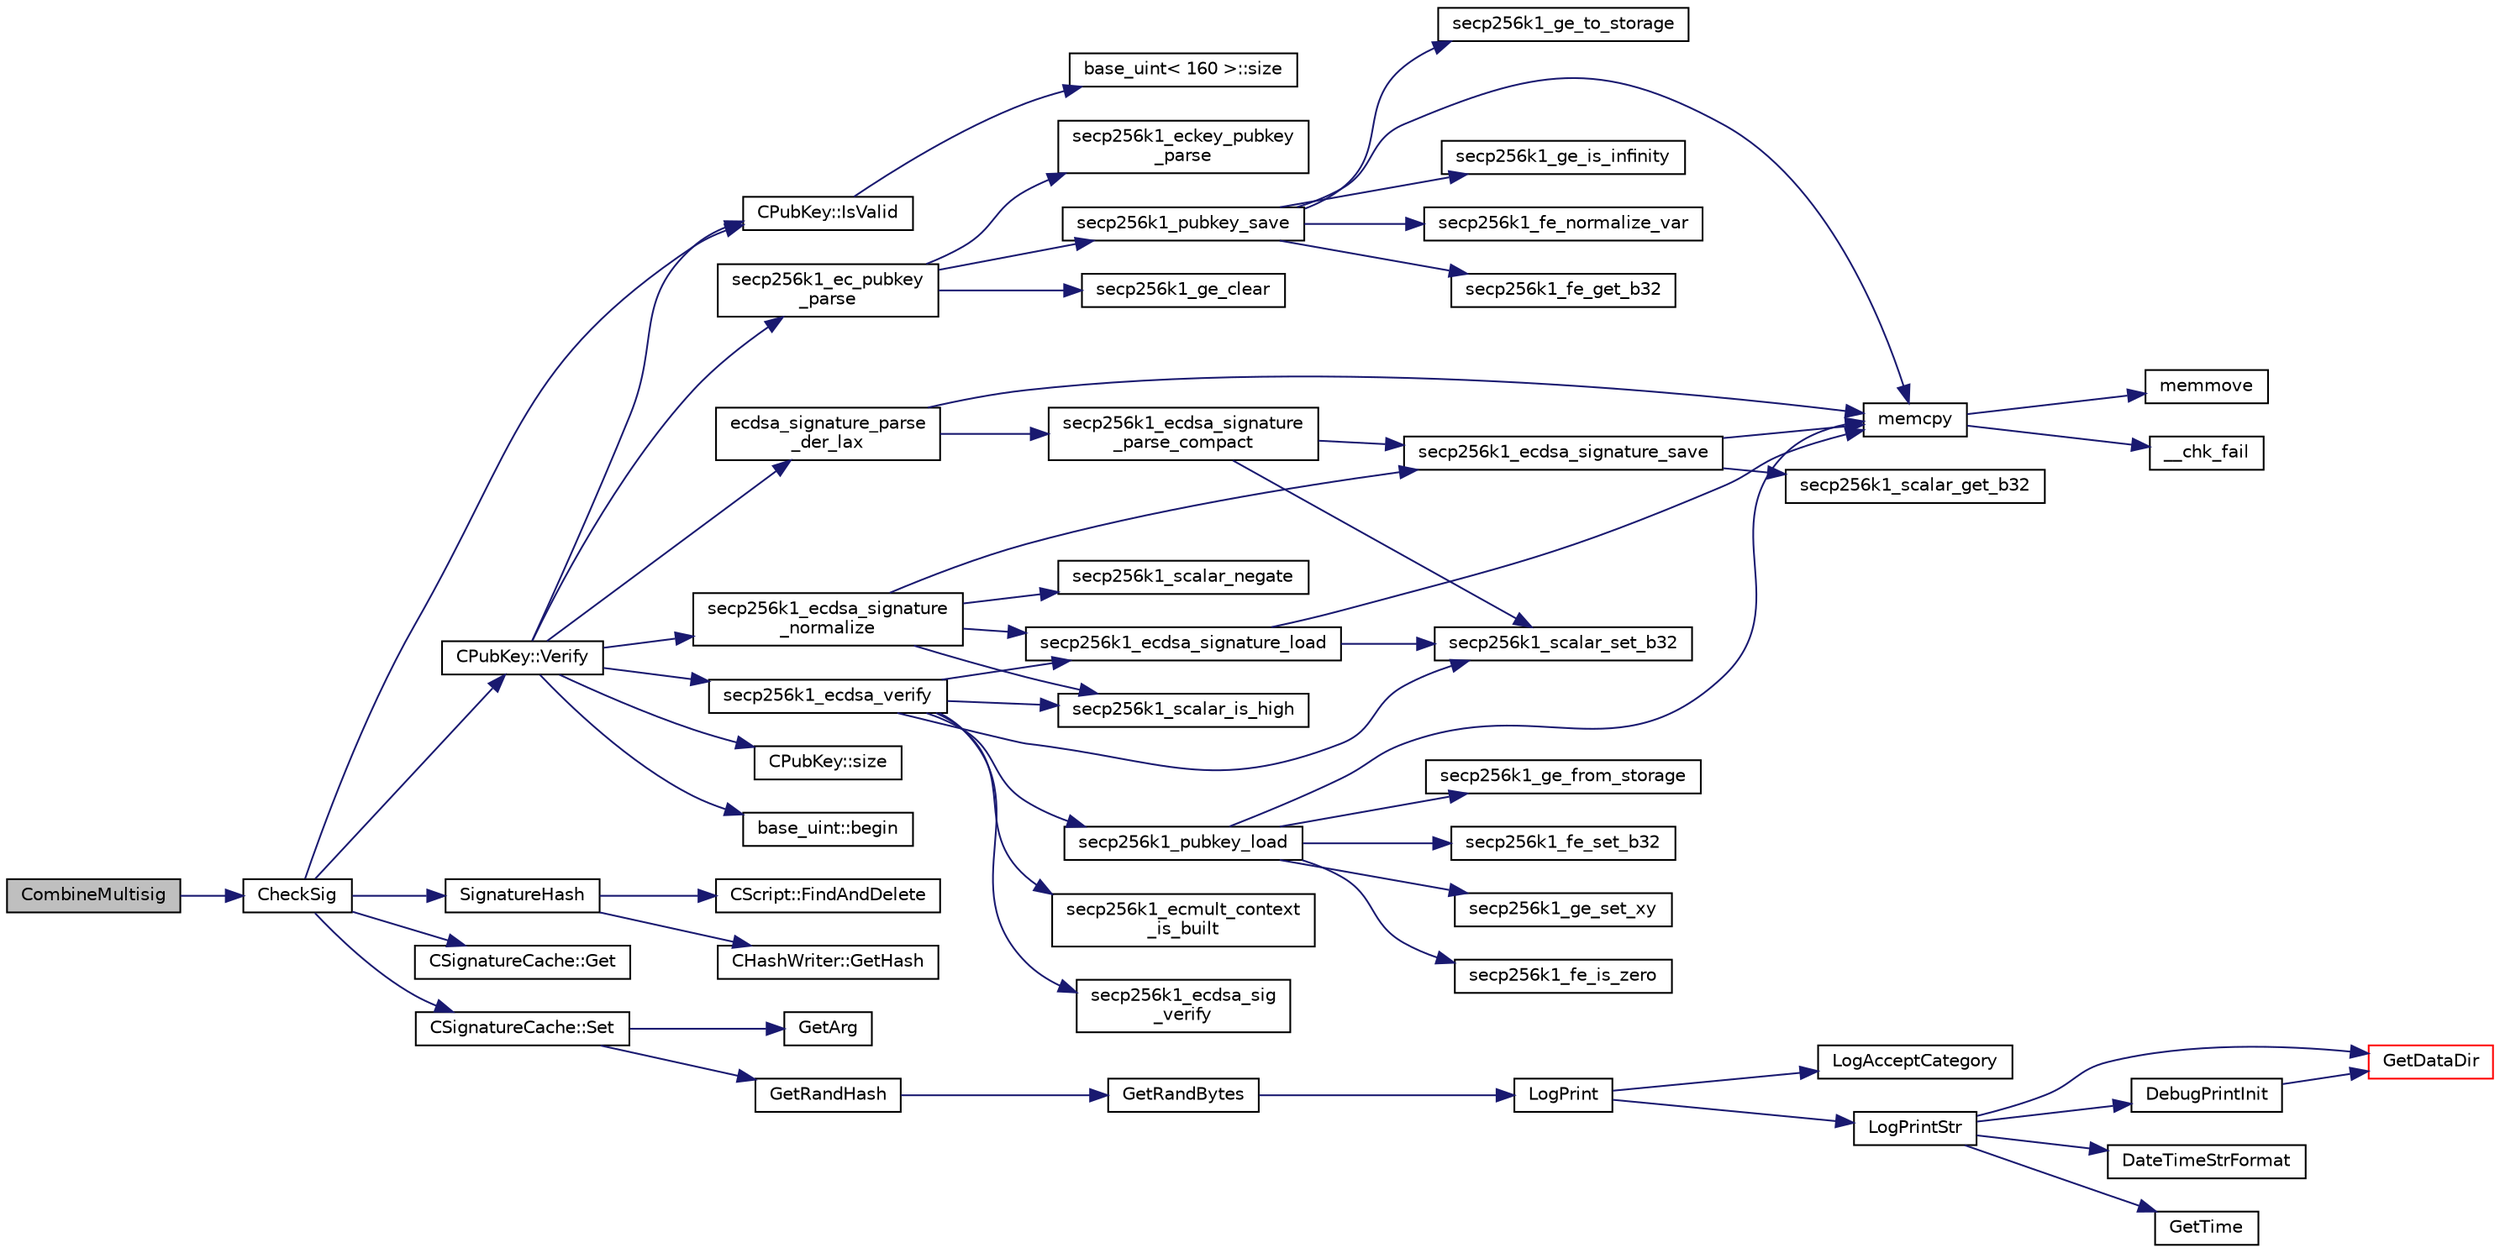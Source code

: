 digraph "CombineMultisig"
{
  edge [fontname="Helvetica",fontsize="10",labelfontname="Helvetica",labelfontsize="10"];
  node [fontname="Helvetica",fontsize="10",shape=record];
  rankdir="LR";
  Node808 [label="CombineMultisig",height=0.2,width=0.4,color="black", fillcolor="grey75", style="filled", fontcolor="black"];
  Node808 -> Node809 [color="midnightblue",fontsize="10",style="solid",fontname="Helvetica"];
  Node809 [label="CheckSig",height=0.2,width=0.4,color="black", fillcolor="white", style="filled",URL="$dd/d0f/script_8cpp.html#af1a7eb0123f11ad1154249f4a4c1a9d1"];
  Node809 -> Node810 [color="midnightblue",fontsize="10",style="solid",fontname="Helvetica"];
  Node810 [label="CPubKey::IsValid",height=0.2,width=0.4,color="black", fillcolor="white", style="filled",URL="$da/d4e/class_c_pub_key.html#a4fa94293cf8577fd039b9a133f6c7f30"];
  Node810 -> Node811 [color="midnightblue",fontsize="10",style="solid",fontname="Helvetica"];
  Node811 [label="base_uint\< 160 \>::size",height=0.2,width=0.4,color="black", fillcolor="white", style="filled",URL="$da/df7/classbase__uint.html#a1f49b034e686269601ea89b0319b8004"];
  Node809 -> Node812 [color="midnightblue",fontsize="10",style="solid",fontname="Helvetica"];
  Node812 [label="SignatureHash",height=0.2,width=0.4,color="black", fillcolor="white", style="filled",URL="$dd/d0f/script_8cpp.html#a4086161bb714485e7e3662d9b0ceed7d"];
  Node812 -> Node813 [color="midnightblue",fontsize="10",style="solid",fontname="Helvetica"];
  Node813 [label="CScript::FindAndDelete",height=0.2,width=0.4,color="black", fillcolor="white", style="filled",URL="$d9/d4b/class_c_script.html#aad6e9f84fe8aa2d27a979f1bc2732463"];
  Node812 -> Node814 [color="midnightblue",fontsize="10",style="solid",fontname="Helvetica"];
  Node814 [label="CHashWriter::GetHash",height=0.2,width=0.4,color="black", fillcolor="white", style="filled",URL="$d2/def/class_c_hash_writer.html#ae94a937211502eabf19477630090093a"];
  Node809 -> Node815 [color="midnightblue",fontsize="10",style="solid",fontname="Helvetica"];
  Node815 [label="CSignatureCache::Get",height=0.2,width=0.4,color="black", fillcolor="white", style="filled",URL="$df/d87/class_c_signature_cache.html#a9c1dbf6b015d35145f058ace43eac107"];
  Node809 -> Node816 [color="midnightblue",fontsize="10",style="solid",fontname="Helvetica"];
  Node816 [label="CPubKey::Verify",height=0.2,width=0.4,color="black", fillcolor="white", style="filled",URL="$da/d4e/class_c_pub_key.html#a5b3fef213b227394ca9d0a1e3baa957e"];
  Node816 -> Node810 [color="midnightblue",fontsize="10",style="solid",fontname="Helvetica"];
  Node816 -> Node817 [color="midnightblue",fontsize="10",style="solid",fontname="Helvetica"];
  Node817 [label="secp256k1_ec_pubkey\l_parse",height=0.2,width=0.4,color="black", fillcolor="white", style="filled",URL="$d7/dd3/secp256k1_8h.html#a4e5dc8952c9a7e791376505ef2023ca1",tooltip="Parse a variable-length public key into the pubkey object. "];
  Node817 -> Node818 [color="midnightblue",fontsize="10",style="solid",fontname="Helvetica"];
  Node818 [label="secp256k1_eckey_pubkey\l_parse",height=0.2,width=0.4,color="black", fillcolor="white", style="filled",URL="$da/dff/eckey_8h.html#ae0cdb1eef2dc770d70aac0ad50a35e9a"];
  Node817 -> Node819 [color="midnightblue",fontsize="10",style="solid",fontname="Helvetica"];
  Node819 [label="secp256k1_pubkey_save",height=0.2,width=0.4,color="black", fillcolor="white", style="filled",URL="$d1/d8c/secp256k1_8c.html#aa061c9c5c861017bef990e5c4653e0f4"];
  Node819 -> Node820 [color="midnightblue",fontsize="10",style="solid",fontname="Helvetica"];
  Node820 [label="secp256k1_ge_to_storage",height=0.2,width=0.4,color="black", fillcolor="white", style="filled",URL="$d9/dd1/group_8h.html#ad6499ae629f998e50d8614869ee3c67f",tooltip="Convert a group element to the storage type. "];
  Node819 -> Node821 [color="midnightblue",fontsize="10",style="solid",fontname="Helvetica"];
  Node821 [label="memcpy",height=0.2,width=0.4,color="black", fillcolor="white", style="filled",URL="$d5/d9f/glibc__compat_8cpp.html#a0f46826ab0466591e136db24394923cf"];
  Node821 -> Node822 [color="midnightblue",fontsize="10",style="solid",fontname="Helvetica"];
  Node822 [label="memmove",height=0.2,width=0.4,color="black", fillcolor="white", style="filled",URL="$d5/d9f/glibc__compat_8cpp.html#a9778d49e9029dd75bc53ecbbf9f5e9a1"];
  Node821 -> Node823 [color="midnightblue",fontsize="10",style="solid",fontname="Helvetica"];
  Node823 [label="__chk_fail",height=0.2,width=0.4,color="black", fillcolor="white", style="filled",URL="$d5/d9f/glibc__compat_8cpp.html#a424ac71631da5ada2976630ff67051d1"];
  Node819 -> Node824 [color="midnightblue",fontsize="10",style="solid",fontname="Helvetica"];
  Node824 [label="secp256k1_ge_is_infinity",height=0.2,width=0.4,color="black", fillcolor="white", style="filled",URL="$d9/dd1/group_8h.html#ac83592db46af97faf7ba9b9a39a1f6ff",tooltip="Check whether a group element is the point at infinity. "];
  Node819 -> Node825 [color="midnightblue",fontsize="10",style="solid",fontname="Helvetica"];
  Node825 [label="secp256k1_fe_normalize_var",height=0.2,width=0.4,color="black", fillcolor="white", style="filled",URL="$d5/d5a/field_8h.html#a2d45c987537eadb2923c93aa3af9db71",tooltip="Normalize a field element, without constant-time guarantee. "];
  Node819 -> Node826 [color="midnightblue",fontsize="10",style="solid",fontname="Helvetica"];
  Node826 [label="secp256k1_fe_get_b32",height=0.2,width=0.4,color="black", fillcolor="white", style="filled",URL="$d5/d5a/field_8h.html#abb1017649be14b9ac1823be3c573e542",tooltip="Convert a field element to a 32-byte big endian value. "];
  Node817 -> Node827 [color="midnightblue",fontsize="10",style="solid",fontname="Helvetica"];
  Node827 [label="secp256k1_ge_clear",height=0.2,width=0.4,color="black", fillcolor="white", style="filled",URL="$d9/dd1/group_8h.html#a34793cf48794f089bb28597d1a9f23b2",tooltip="Clear a secp256k1_ge to prevent leaking sensitive information. "];
  Node816 -> Node828 [color="midnightblue",fontsize="10",style="solid",fontname="Helvetica"];
  Node828 [label="CPubKey::size",height=0.2,width=0.4,color="black", fillcolor="white", style="filled",URL="$da/d4e/class_c_pub_key.html#a6bb28fcf0a5f799c69f5b7269363b309"];
  Node816 -> Node829 [color="midnightblue",fontsize="10",style="solid",fontname="Helvetica"];
  Node829 [label="ecdsa_signature_parse\l_der_lax",height=0.2,width=0.4,color="black", fillcolor="white", style="filled",URL="$da/d8e/pubkey_8cpp.html#acd68762de13ffb2c909fcf12acfea0fd",tooltip="This function is taken from the libsecp256k1 distribution and implements DER parsing for ECDSA signat..."];
  Node829 -> Node830 [color="midnightblue",fontsize="10",style="solid",fontname="Helvetica"];
  Node830 [label="secp256k1_ecdsa_signature\l_parse_compact",height=0.2,width=0.4,color="black", fillcolor="white", style="filled",URL="$d7/dd3/secp256k1_8h.html#a2aff2802eca3d15ec54298e879579897",tooltip="Parse an ECDSA signature in compact (64 bytes) format. "];
  Node830 -> Node831 [color="midnightblue",fontsize="10",style="solid",fontname="Helvetica"];
  Node831 [label="secp256k1_scalar_set_b32",height=0.2,width=0.4,color="black", fillcolor="white", style="filled",URL="$db/d94/scalar_8h.html#a25cc2d45ae1d1765d07c3313cdf46fa0",tooltip="Set a scalar from a big endian byte array. "];
  Node830 -> Node832 [color="midnightblue",fontsize="10",style="solid",fontname="Helvetica"];
  Node832 [label="secp256k1_ecdsa_signature_save",height=0.2,width=0.4,color="black", fillcolor="white", style="filled",URL="$d1/d8c/secp256k1_8c.html#a94e522f94c4819bebf8e854952eb6a8f"];
  Node832 -> Node821 [color="midnightblue",fontsize="10",style="solid",fontname="Helvetica"];
  Node832 -> Node833 [color="midnightblue",fontsize="10",style="solid",fontname="Helvetica"];
  Node833 [label="secp256k1_scalar_get_b32",height=0.2,width=0.4,color="black", fillcolor="white", style="filled",URL="$db/d94/scalar_8h.html#a4fa08f8af5a23f505b44c9ef1bec1831",tooltip="Convert a scalar to a byte array. "];
  Node829 -> Node821 [color="midnightblue",fontsize="10",style="solid",fontname="Helvetica"];
  Node816 -> Node834 [color="midnightblue",fontsize="10",style="solid",fontname="Helvetica"];
  Node834 [label="secp256k1_ecdsa_signature\l_normalize",height=0.2,width=0.4,color="black", fillcolor="white", style="filled",URL="$d7/dd3/secp256k1_8h.html#a93ec36a19229f08acc5ff1ca613ab3a1",tooltip="Convert a signature to a normalized lower-S form. "];
  Node834 -> Node835 [color="midnightblue",fontsize="10",style="solid",fontname="Helvetica"];
  Node835 [label="secp256k1_ecdsa_signature_load",height=0.2,width=0.4,color="black", fillcolor="white", style="filled",URL="$d1/d8c/secp256k1_8c.html#af2027241c9dfc85fa5b6a3bb5fe41d18"];
  Node835 -> Node821 [color="midnightblue",fontsize="10",style="solid",fontname="Helvetica"];
  Node835 -> Node831 [color="midnightblue",fontsize="10",style="solid",fontname="Helvetica"];
  Node834 -> Node836 [color="midnightblue",fontsize="10",style="solid",fontname="Helvetica"];
  Node836 [label="secp256k1_scalar_is_high",height=0.2,width=0.4,color="black", fillcolor="white", style="filled",URL="$db/d94/scalar_8h.html#aab66620cbbe49bec3c7c02f4a1219c05",tooltip="Check whether a scalar is higher than the group order divided by 2. "];
  Node834 -> Node837 [color="midnightblue",fontsize="10",style="solid",fontname="Helvetica"];
  Node837 [label="secp256k1_scalar_negate",height=0.2,width=0.4,color="black", fillcolor="white", style="filled",URL="$db/d94/scalar_8h.html#aa3f1c1d4536adf835ee256878c222968",tooltip="Compute the complement of a scalar (modulo the group order). "];
  Node834 -> Node832 [color="midnightblue",fontsize="10",style="solid",fontname="Helvetica"];
  Node816 -> Node838 [color="midnightblue",fontsize="10",style="solid",fontname="Helvetica"];
  Node838 [label="secp256k1_ecdsa_verify",height=0.2,width=0.4,color="black", fillcolor="white", style="filled",URL="$d7/dd3/secp256k1_8h.html#a41065390f9039c4140ec04999724987d",tooltip="Verify an ECDSA signature. "];
  Node838 -> Node839 [color="midnightblue",fontsize="10",style="solid",fontname="Helvetica"];
  Node839 [label="secp256k1_ecmult_context\l_is_built",height=0.2,width=0.4,color="black", fillcolor="white", style="filled",URL="$d2/d94/ecmult_8h.html#aa4f6f213989d3ec35850c40c8f1b313b"];
  Node838 -> Node831 [color="midnightblue",fontsize="10",style="solid",fontname="Helvetica"];
  Node838 -> Node835 [color="midnightblue",fontsize="10",style="solid",fontname="Helvetica"];
  Node838 -> Node836 [color="midnightblue",fontsize="10",style="solid",fontname="Helvetica"];
  Node838 -> Node840 [color="midnightblue",fontsize="10",style="solid",fontname="Helvetica"];
  Node840 [label="secp256k1_pubkey_load",height=0.2,width=0.4,color="black", fillcolor="white", style="filled",URL="$d1/d8c/secp256k1_8c.html#a9966ec041e71010d1593ae2211ffb843"];
  Node840 -> Node821 [color="midnightblue",fontsize="10",style="solid",fontname="Helvetica"];
  Node840 -> Node841 [color="midnightblue",fontsize="10",style="solid",fontname="Helvetica"];
  Node841 [label="secp256k1_ge_from_storage",height=0.2,width=0.4,color="black", fillcolor="white", style="filled",URL="$d9/dd1/group_8h.html#a8c1e7f328284d9ba56404bb8d99bf765",tooltip="Convert a group element back from the storage type. "];
  Node840 -> Node842 [color="midnightblue",fontsize="10",style="solid",fontname="Helvetica"];
  Node842 [label="secp256k1_fe_set_b32",height=0.2,width=0.4,color="black", fillcolor="white", style="filled",URL="$d5/d5a/field_8h.html#a5c86a65052e3b135919c00fe2233a43d",tooltip="Set a field element equal to 32-byte big endian value. "];
  Node840 -> Node843 [color="midnightblue",fontsize="10",style="solid",fontname="Helvetica"];
  Node843 [label="secp256k1_ge_set_xy",height=0.2,width=0.4,color="black", fillcolor="white", style="filled",URL="$d9/dd1/group_8h.html#a34ab3d1a9a0a7ff0ed1cedff9db5f73c",tooltip="Set a group element equal to the point with given X and Y coordinates. "];
  Node840 -> Node844 [color="midnightblue",fontsize="10",style="solid",fontname="Helvetica"];
  Node844 [label="secp256k1_fe_is_zero",height=0.2,width=0.4,color="black", fillcolor="white", style="filled",URL="$d5/d5a/field_8h.html#a619ec4805df6cc54d70e6682ceebd098",tooltip="Verify whether a field element is zero. "];
  Node838 -> Node845 [color="midnightblue",fontsize="10",style="solid",fontname="Helvetica"];
  Node845 [label="secp256k1_ecdsa_sig\l_verify",height=0.2,width=0.4,color="black", fillcolor="white", style="filled",URL="$d5/d5d/ecdsa_8h.html#a6e24b57323f9c38b266c5e28b60c92bd"];
  Node816 -> Node846 [color="midnightblue",fontsize="10",style="solid",fontname="Helvetica"];
  Node846 [label="base_uint::begin",height=0.2,width=0.4,color="black", fillcolor="white", style="filled",URL="$da/df7/classbase__uint.html#aaa32054bf4e8fbb31d54a75f6065174d"];
  Node809 -> Node847 [color="midnightblue",fontsize="10",style="solid",fontname="Helvetica"];
  Node847 [label="CSignatureCache::Set",height=0.2,width=0.4,color="black", fillcolor="white", style="filled",URL="$df/d87/class_c_signature_cache.html#ac2e63052c7b13f73fa0f6f4624e29c07"];
  Node847 -> Node848 [color="midnightblue",fontsize="10",style="solid",fontname="Helvetica"];
  Node848 [label="GetArg",height=0.2,width=0.4,color="black", fillcolor="white", style="filled",URL="$df/d2d/util_8cpp.html#a24f685720bf40370e5bd2a192ad50cd8",tooltip="Return string argument or default value. "];
  Node847 -> Node849 [color="midnightblue",fontsize="10",style="solid",fontname="Helvetica"];
  Node849 [label="GetRandHash",height=0.2,width=0.4,color="black", fillcolor="white", style="filled",URL="$df/d2d/util_8cpp.html#af3aedae75efabb170337a497457f7ecf"];
  Node849 -> Node850 [color="midnightblue",fontsize="10",style="solid",fontname="Helvetica"];
  Node850 [label="GetRandBytes",height=0.2,width=0.4,color="black", fillcolor="white", style="filled",URL="$df/d2d/util_8cpp.html#acf52c2aa8213c7b15e26594a2264ed8a"];
  Node850 -> Node851 [color="midnightblue",fontsize="10",style="solid",fontname="Helvetica"];
  Node851 [label="LogPrint",height=0.2,width=0.4,color="black", fillcolor="white", style="filled",URL="$d8/d3c/util_8h.html#aab1f837a2366f424bdc996fdf6352171"];
  Node851 -> Node852 [color="midnightblue",fontsize="10",style="solid",fontname="Helvetica"];
  Node852 [label="LogAcceptCategory",height=0.2,width=0.4,color="black", fillcolor="white", style="filled",URL="$d8/d3c/util_8h.html#a343d2a13efe00125f78d25dafb0a8d98"];
  Node851 -> Node853 [color="midnightblue",fontsize="10",style="solid",fontname="Helvetica"];
  Node853 [label="LogPrintStr",height=0.2,width=0.4,color="black", fillcolor="white", style="filled",URL="$d8/d3c/util_8h.html#afd4c3002b2797c0560adddb6af3ca1da"];
  Node853 -> Node854 [color="midnightblue",fontsize="10",style="solid",fontname="Helvetica"];
  Node854 [label="DebugPrintInit",height=0.2,width=0.4,color="black", fillcolor="white", style="filled",URL="$df/d2d/util_8cpp.html#a751ff5f21d880737811136b5e0bcea12"];
  Node854 -> Node855 [color="midnightblue",fontsize="10",style="solid",fontname="Helvetica"];
  Node855 [label="GetDataDir",height=0.2,width=0.4,color="red", fillcolor="white", style="filled",URL="$df/d2d/util_8cpp.html#ab83866a054745d4b30a3948a1b44beba"];
  Node853 -> Node855 [color="midnightblue",fontsize="10",style="solid",fontname="Helvetica"];
  Node853 -> Node860 [color="midnightblue",fontsize="10",style="solid",fontname="Helvetica"];
  Node860 [label="DateTimeStrFormat",height=0.2,width=0.4,color="black", fillcolor="white", style="filled",URL="$df/d2d/util_8cpp.html#a749bc6776c8ec72d7c5e4dea56aee415"];
  Node853 -> Node861 [color="midnightblue",fontsize="10",style="solid",fontname="Helvetica"];
  Node861 [label="GetTime",height=0.2,width=0.4,color="black", fillcolor="white", style="filled",URL="$df/d2d/util_8cpp.html#a46fac5fba8ba905b5f9acb364f5d8c6f"];
}
